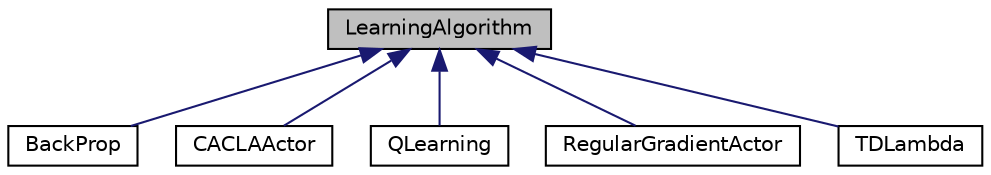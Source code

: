 digraph "LearningAlgorithm"
{
  edge [fontname="Helvetica",fontsize="10",labelfontname="Helvetica",labelfontsize="10"];
  node [fontname="Helvetica",fontsize="10",shape=record];
  Node1 [label="LearningAlgorithm",height=0.2,width=0.4,color="black", fillcolor="grey75", style="filled", fontcolor="black"];
  Node1 -> Node2 [dir="back",color="midnightblue",fontsize="10",style="solid",fontname="Helvetica"];
  Node2 [label="BackProp",height=0.2,width=0.4,color="black", fillcolor="white", style="filled",URL="$class_back_prop.html"];
  Node1 -> Node3 [dir="back",color="midnightblue",fontsize="10",style="solid",fontname="Helvetica"];
  Node3 [label="CACLAActor",height=0.2,width=0.4,color="black", fillcolor="white", style="filled",URL="$class_c_a_c_l_a_actor.html"];
  Node1 -> Node4 [dir="back",color="midnightblue",fontsize="10",style="solid",fontname="Helvetica"];
  Node4 [label="QLearning",height=0.2,width=0.4,color="black", fillcolor="white", style="filled",URL="$class_q_learning.html"];
  Node1 -> Node5 [dir="back",color="midnightblue",fontsize="10",style="solid",fontname="Helvetica"];
  Node5 [label="RegularGradientActor",height=0.2,width=0.4,color="black", fillcolor="white", style="filled",URL="$class_regular_gradient_actor.html"];
  Node1 -> Node6 [dir="back",color="midnightblue",fontsize="10",style="solid",fontname="Helvetica"];
  Node6 [label="TDLambda",height=0.2,width=0.4,color="black", fillcolor="white", style="filled",URL="$class_t_d_lambda.html"];
}
